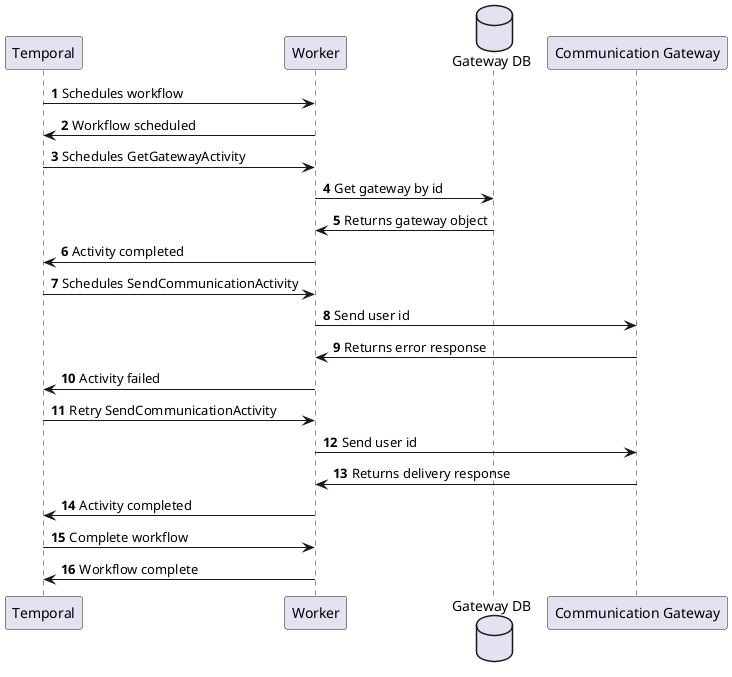 @startuml Create New Workflow

participant "Temporal" as temporal
participant "Worker" as worker
database "Gateway DB" as gwdb
participant "Communication Gateway" as cgw

autonumber

temporal -> worker: Schedules workflow
worker -> temporal: Workflow scheduled
temporal -> worker: Schedules GetGatewayActivity
worker -> gwdb: Get gateway by id
gwdb -> worker: Returns gateway object
worker -> temporal: Activity completed
temporal -> worker: Schedules SendCommunicationActivity
worker -> cgw: Send user id
cgw -> worker: Returns error response
worker -> temporal: Activity failed
temporal -> worker: Retry SendCommunicationActivity
worker -> cgw: Send user id
cgw -> worker: Returns delivery response
worker -> temporal: Activity completed
temporal -> worker: Complete workflow
worker-> temporal: Workflow complete
@enduml